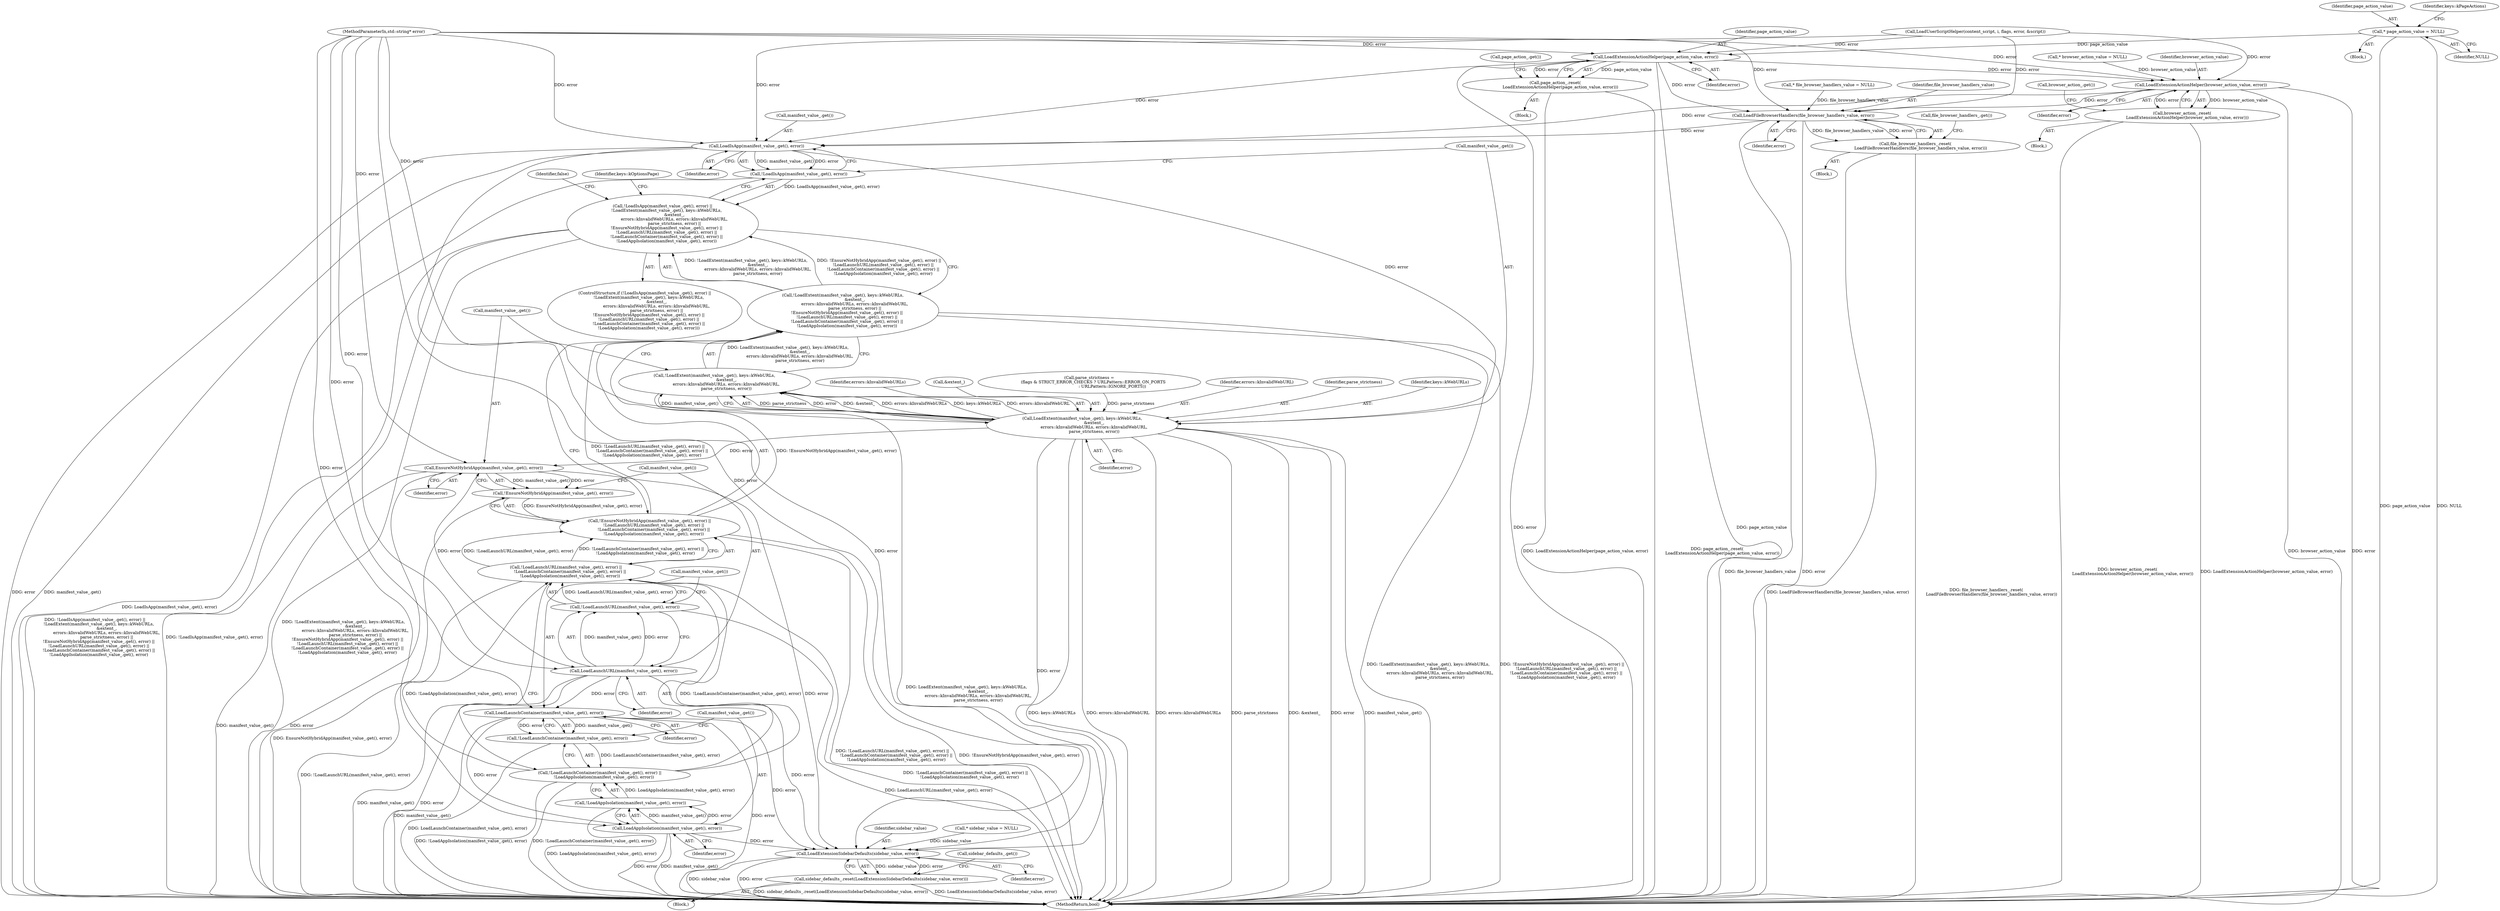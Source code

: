 digraph "0_Chrome_c63f2b7fe4fe2977f858a8e36d5f48db17eff2e7_30@pointer" {
"1001096" [label="(Call,* page_action_value = NULL)"];
"1001178" [label="(Call,LoadExtensionActionHelper(page_action_value, error))"];
"1001177" [label="(Call,page_action_.reset(\n        LoadExtensionActionHelper(page_action_value, error)))"];
"1001208" [label="(Call,LoadExtensionActionHelper(browser_action_value, error))"];
"1001207" [label="(Call,browser_action_.reset(\n        LoadExtensionActionHelper(browser_action_value, error)))"];
"1001238" [label="(Call,LoadFileBrowserHandlers(file_browser_handlers_value, error))"];
"1001237" [label="(Call,file_browser_handlers_.reset(\n        LoadFileBrowserHandlers(file_browser_handlers_value, error)))"];
"1001249" [label="(Call,LoadIsApp(manifest_value_.get(), error))"];
"1001248" [label="(Call,!LoadIsApp(manifest_value_.get(), error))"];
"1001247" [label="(Call,!LoadIsApp(manifest_value_.get(), error) ||\n      !LoadExtent(manifest_value_.get(), keys::kWebURLs,\n                  &extent_,\n                  errors::kInvalidWebURLs, errors::kInvalidWebURL,\n                  parse_strictness, error) ||\n      !EnsureNotHybridApp(manifest_value_.get(), error) ||\n      !LoadLaunchURL(manifest_value_.get(), error) ||\n      !LoadLaunchContainer(manifest_value_.get(), error) ||\n      !LoadAppIsolation(manifest_value_.get(), error))"];
"1001254" [label="(Call,LoadExtent(manifest_value_.get(), keys::kWebURLs,\n                  &extent_,\n                  errors::kInvalidWebURLs, errors::kInvalidWebURL,\n                  parse_strictness, error))"];
"1001253" [label="(Call,!LoadExtent(manifest_value_.get(), keys::kWebURLs,\n                  &extent_,\n                  errors::kInvalidWebURLs, errors::kInvalidWebURL,\n                  parse_strictness, error))"];
"1001252" [label="(Call,!LoadExtent(manifest_value_.get(), keys::kWebURLs,\n                  &extent_,\n                  errors::kInvalidWebURLs, errors::kInvalidWebURL,\n                  parse_strictness, error) ||\n      !EnsureNotHybridApp(manifest_value_.get(), error) ||\n      !LoadLaunchURL(manifest_value_.get(), error) ||\n      !LoadLaunchContainer(manifest_value_.get(), error) ||\n      !LoadAppIsolation(manifest_value_.get(), error))"];
"1001265" [label="(Call,EnsureNotHybridApp(manifest_value_.get(), error))"];
"1001264" [label="(Call,!EnsureNotHybridApp(manifest_value_.get(), error))"];
"1001263" [label="(Call,!EnsureNotHybridApp(manifest_value_.get(), error) ||\n      !LoadLaunchURL(manifest_value_.get(), error) ||\n      !LoadLaunchContainer(manifest_value_.get(), error) ||\n      !LoadAppIsolation(manifest_value_.get(), error))"];
"1001270" [label="(Call,LoadLaunchURL(manifest_value_.get(), error))"];
"1001269" [label="(Call,!LoadLaunchURL(manifest_value_.get(), error))"];
"1001268" [label="(Call,!LoadLaunchURL(manifest_value_.get(), error) ||\n      !LoadLaunchContainer(manifest_value_.get(), error) ||\n      !LoadAppIsolation(manifest_value_.get(), error))"];
"1001275" [label="(Call,LoadLaunchContainer(manifest_value_.get(), error))"];
"1001274" [label="(Call,!LoadLaunchContainer(manifest_value_.get(), error))"];
"1001273" [label="(Call,!LoadLaunchContainer(manifest_value_.get(), error) ||\n      !LoadAppIsolation(manifest_value_.get(), error))"];
"1001279" [label="(Call,LoadAppIsolation(manifest_value_.get(), error))"];
"1001278" [label="(Call,!LoadAppIsolation(manifest_value_.get(), error))"];
"1002141" [label="(Call,LoadExtensionSidebarDefaults(sidebar_value, error))"];
"1002140" [label="(Call,sidebar_defaults_.reset(LoadExtensionSidebarDefaults(sidebar_value, error)))"];
"1002146" [label="(Call,sidebar_defaults_.get())"];
"1001267" [label="(Identifier,error)"];
"1001098" [label="(Identifier,NULL)"];
"1001284" [label="(Identifier,false)"];
"1001238" [label="(Call,LoadFileBrowserHandlers(file_browser_handlers_value, error))"];
"1001269" [label="(Call,!LoadLaunchURL(manifest_value_.get(), error))"];
"1001248" [label="(Call,!LoadIsApp(manifest_value_.get(), error))"];
"1001180" [label="(Identifier,error)"];
"1002142" [label="(Identifier,sidebar_value)"];
"1001213" [label="(Call,browser_action_.get())"];
"1000111" [label="(Block,)"];
"1001219" [label="(Block,)"];
"1001247" [label="(Call,!LoadIsApp(manifest_value_.get(), error) ||\n      !LoadExtent(manifest_value_.get(), keys::kWebURLs,\n                  &extent_,\n                  errors::kInvalidWebURLs, errors::kInvalidWebURL,\n                  parse_strictness, error) ||\n      !EnsureNotHybridApp(manifest_value_.get(), error) ||\n      !LoadLaunchURL(manifest_value_.get(), error) ||\n      !LoadLaunchContainer(manifest_value_.get(), error) ||\n      !LoadAppIsolation(manifest_value_.get(), error))"];
"1001259" [label="(Identifier,errors::kInvalidWebURLs)"];
"1001240" [label="(Identifier,error)"];
"1001270" [label="(Call,LoadLaunchURL(manifest_value_.get(), error))"];
"1001096" [label="(Call,* page_action_value = NULL)"];
"1001257" [label="(Call,&extent_)"];
"1001255" [label="(Call,manifest_value_.get())"];
"1001191" [label="(Call,* browser_action_value = NULL)"];
"1001254" [label="(Call,LoadExtent(manifest_value_.get(), keys::kWebURLs,\n                  &extent_,\n                  errors::kInvalidWebURLs, errors::kInvalidWebURL,\n                  parse_strictness, error))"];
"1001243" [label="(Call,file_browser_handlers_.get())"];
"1001265" [label="(Call,EnsureNotHybridApp(manifest_value_.get(), error))"];
"1001075" [label="(Call,LoadUserScriptHelper(content_script, i, flags, error, &script))"];
"1001266" [label="(Call,manifest_value_.get())"];
"1002113" [label="(Call,* sidebar_value = NULL)"];
"1001252" [label="(Call,!LoadExtent(manifest_value_.get(), keys::kWebURLs,\n                  &extent_,\n                  errors::kInvalidWebURLs, errors::kInvalidWebURL,\n                  parse_strictness, error) ||\n      !EnsureNotHybridApp(manifest_value_.get(), error) ||\n      !LoadLaunchURL(manifest_value_.get(), error) ||\n      !LoadLaunchContainer(manifest_value_.get(), error) ||\n      !LoadAppIsolation(manifest_value_.get(), error))"];
"1001263" [label="(Call,!EnsureNotHybridApp(manifest_value_.get(), error) ||\n      !LoadLaunchURL(manifest_value_.get(), error) ||\n      !LoadLaunchContainer(manifest_value_.get(), error) ||\n      !LoadAppIsolation(manifest_value_.get(), error))"];
"1001273" [label="(Call,!LoadLaunchContainer(manifest_value_.get(), error) ||\n      !LoadAppIsolation(manifest_value_.get(), error))"];
"1001268" [label="(Call,!LoadLaunchURL(manifest_value_.get(), error) ||\n      !LoadLaunchContainer(manifest_value_.get(), error) ||\n      !LoadAppIsolation(manifest_value_.get(), error))"];
"1001208" [label="(Call,LoadExtensionActionHelper(browser_action_value, error))"];
"1001274" [label="(Call,!LoadLaunchContainer(manifest_value_.get(), error))"];
"1001097" [label="(Identifier,page_action_value)"];
"1001207" [label="(Call,browser_action_.reset(\n        LoadExtensionActionHelper(browser_action_value, error)))"];
"1001249" [label="(Call,LoadIsApp(manifest_value_.get(), error))"];
"1001189" [label="(Block,)"];
"1001276" [label="(Call,manifest_value_.get())"];
"1001101" [label="(Identifier,keys::kPageActions)"];
"1000110" [label="(MethodParameterIn,std::string* error)"];
"1001221" [label="(Call,* file_browser_handlers_value = NULL)"];
"1001279" [label="(Call,LoadAppIsolation(manifest_value_.get(), error))"];
"1001177" [label="(Call,page_action_.reset(\n        LoadExtensionActionHelper(page_action_value, error)))"];
"1001251" [label="(Identifier,error)"];
"1001280" [label="(Call,manifest_value_.get())"];
"1001178" [label="(Call,LoadExtensionActionHelper(page_action_value, error))"];
"1000113" [label="(Call,parse_strictness =\n      (flags & STRICT_ERROR_CHECKS ? URLPattern::ERROR_ON_PORTS\n                                   : URLPattern::IGNORE_PORTS))"];
"1001272" [label="(Identifier,error)"];
"1001281" [label="(Identifier,error)"];
"1001210" [label="(Identifier,error)"];
"1001237" [label="(Call,file_browser_handlers_.reset(\n        LoadFileBrowserHandlers(file_browser_handlers_value, error)))"];
"1001246" [label="(ControlStructure,if (!LoadIsApp(manifest_value_.get(), error) ||\n      !LoadExtent(manifest_value_.get(), keys::kWebURLs,\n                  &extent_,\n                  errors::kInvalidWebURLs, errors::kInvalidWebURL,\n                  parse_strictness, error) ||\n      !EnsureNotHybridApp(manifest_value_.get(), error) ||\n      !LoadLaunchURL(manifest_value_.get(), error) ||\n      !LoadLaunchContainer(manifest_value_.get(), error) ||\n      !LoadAppIsolation(manifest_value_.get(), error)))"];
"1001260" [label="(Identifier,errors::kInvalidWebURL)"];
"1001271" [label="(Call,manifest_value_.get())"];
"1002140" [label="(Call,sidebar_defaults_.reset(LoadExtensionSidebarDefaults(sidebar_value, error)))"];
"1002143" [label="(Identifier,error)"];
"1001209" [label="(Identifier,browser_action_value)"];
"1001176" [label="(Block,)"];
"1001261" [label="(Identifier,parse_strictness)"];
"1001262" [label="(Identifier,error)"];
"1001275" [label="(Call,LoadLaunchContainer(manifest_value_.get(), error))"];
"1001256" [label="(Identifier,keys::kWebURLs)"];
"1001179" [label="(Identifier,page_action_value)"];
"1002111" [label="(Block,)"];
"1002448" [label="(MethodReturn,bool)"];
"1001239" [label="(Identifier,file_browser_handlers_value)"];
"1001277" [label="(Identifier,error)"];
"1001278" [label="(Call,!LoadAppIsolation(manifest_value_.get(), error))"];
"1002141" [label="(Call,LoadExtensionSidebarDefaults(sidebar_value, error))"];
"1001264" [label="(Call,!EnsureNotHybridApp(manifest_value_.get(), error))"];
"1001183" [label="(Call,page_action_.get())"];
"1001287" [label="(Identifier,keys::kOptionsPage)"];
"1001253" [label="(Call,!LoadExtent(manifest_value_.get(), keys::kWebURLs,\n                  &extent_,\n                  errors::kInvalidWebURLs, errors::kInvalidWebURL,\n                  parse_strictness, error))"];
"1001250" [label="(Call,manifest_value_.get())"];
"1001096" -> "1000111"  [label="AST: "];
"1001096" -> "1001098"  [label="CFG: "];
"1001097" -> "1001096"  [label="AST: "];
"1001098" -> "1001096"  [label="AST: "];
"1001101" -> "1001096"  [label="CFG: "];
"1001096" -> "1002448"  [label="DDG: page_action_value"];
"1001096" -> "1002448"  [label="DDG: NULL"];
"1001096" -> "1001178"  [label="DDG: page_action_value"];
"1001178" -> "1001177"  [label="AST: "];
"1001178" -> "1001180"  [label="CFG: "];
"1001179" -> "1001178"  [label="AST: "];
"1001180" -> "1001178"  [label="AST: "];
"1001177" -> "1001178"  [label="CFG: "];
"1001178" -> "1002448"  [label="DDG: page_action_value"];
"1001178" -> "1002448"  [label="DDG: error"];
"1001178" -> "1001177"  [label="DDG: page_action_value"];
"1001178" -> "1001177"  [label="DDG: error"];
"1001075" -> "1001178"  [label="DDG: error"];
"1000110" -> "1001178"  [label="DDG: error"];
"1001178" -> "1001208"  [label="DDG: error"];
"1001178" -> "1001238"  [label="DDG: error"];
"1001178" -> "1001249"  [label="DDG: error"];
"1001177" -> "1001176"  [label="AST: "];
"1001183" -> "1001177"  [label="CFG: "];
"1001177" -> "1002448"  [label="DDG: page_action_.reset(\n        LoadExtensionActionHelper(page_action_value, error))"];
"1001177" -> "1002448"  [label="DDG: LoadExtensionActionHelper(page_action_value, error)"];
"1001208" -> "1001207"  [label="AST: "];
"1001208" -> "1001210"  [label="CFG: "];
"1001209" -> "1001208"  [label="AST: "];
"1001210" -> "1001208"  [label="AST: "];
"1001207" -> "1001208"  [label="CFG: "];
"1001208" -> "1002448"  [label="DDG: browser_action_value"];
"1001208" -> "1002448"  [label="DDG: error"];
"1001208" -> "1001207"  [label="DDG: browser_action_value"];
"1001208" -> "1001207"  [label="DDG: error"];
"1001191" -> "1001208"  [label="DDG: browser_action_value"];
"1001075" -> "1001208"  [label="DDG: error"];
"1000110" -> "1001208"  [label="DDG: error"];
"1001208" -> "1001238"  [label="DDG: error"];
"1001208" -> "1001249"  [label="DDG: error"];
"1001207" -> "1001189"  [label="AST: "];
"1001213" -> "1001207"  [label="CFG: "];
"1001207" -> "1002448"  [label="DDG: LoadExtensionActionHelper(browser_action_value, error)"];
"1001207" -> "1002448"  [label="DDG: browser_action_.reset(\n        LoadExtensionActionHelper(browser_action_value, error))"];
"1001238" -> "1001237"  [label="AST: "];
"1001238" -> "1001240"  [label="CFG: "];
"1001239" -> "1001238"  [label="AST: "];
"1001240" -> "1001238"  [label="AST: "];
"1001237" -> "1001238"  [label="CFG: "];
"1001238" -> "1002448"  [label="DDG: file_browser_handlers_value"];
"1001238" -> "1002448"  [label="DDG: error"];
"1001238" -> "1001237"  [label="DDG: file_browser_handlers_value"];
"1001238" -> "1001237"  [label="DDG: error"];
"1001221" -> "1001238"  [label="DDG: file_browser_handlers_value"];
"1001075" -> "1001238"  [label="DDG: error"];
"1000110" -> "1001238"  [label="DDG: error"];
"1001238" -> "1001249"  [label="DDG: error"];
"1001237" -> "1001219"  [label="AST: "];
"1001243" -> "1001237"  [label="CFG: "];
"1001237" -> "1002448"  [label="DDG: LoadFileBrowserHandlers(file_browser_handlers_value, error)"];
"1001237" -> "1002448"  [label="DDG: file_browser_handlers_.reset(\n        LoadFileBrowserHandlers(file_browser_handlers_value, error))"];
"1001249" -> "1001248"  [label="AST: "];
"1001249" -> "1001251"  [label="CFG: "];
"1001250" -> "1001249"  [label="AST: "];
"1001251" -> "1001249"  [label="AST: "];
"1001248" -> "1001249"  [label="CFG: "];
"1001249" -> "1002448"  [label="DDG: error"];
"1001249" -> "1002448"  [label="DDG: manifest_value_.get()"];
"1001249" -> "1001248"  [label="DDG: manifest_value_.get()"];
"1001249" -> "1001248"  [label="DDG: error"];
"1001075" -> "1001249"  [label="DDG: error"];
"1000110" -> "1001249"  [label="DDG: error"];
"1001249" -> "1001254"  [label="DDG: error"];
"1001249" -> "1002141"  [label="DDG: error"];
"1001248" -> "1001247"  [label="AST: "];
"1001255" -> "1001248"  [label="CFG: "];
"1001247" -> "1001248"  [label="CFG: "];
"1001248" -> "1002448"  [label="DDG: LoadIsApp(manifest_value_.get(), error)"];
"1001248" -> "1001247"  [label="DDG: LoadIsApp(manifest_value_.get(), error)"];
"1001247" -> "1001246"  [label="AST: "];
"1001247" -> "1001252"  [label="CFG: "];
"1001252" -> "1001247"  [label="AST: "];
"1001284" -> "1001247"  [label="CFG: "];
"1001287" -> "1001247"  [label="CFG: "];
"1001247" -> "1002448"  [label="DDG: !LoadIsApp(manifest_value_.get(), error) ||\n      !LoadExtent(manifest_value_.get(), keys::kWebURLs,\n                  &extent_,\n                  errors::kInvalidWebURLs, errors::kInvalidWebURL,\n                  parse_strictness, error) ||\n      !EnsureNotHybridApp(manifest_value_.get(), error) ||\n      !LoadLaunchURL(manifest_value_.get(), error) ||\n      !LoadLaunchContainer(manifest_value_.get(), error) ||\n      !LoadAppIsolation(manifest_value_.get(), error)"];
"1001247" -> "1002448"  [label="DDG: !LoadIsApp(manifest_value_.get(), error)"];
"1001247" -> "1002448"  [label="DDG: !LoadExtent(manifest_value_.get(), keys::kWebURLs,\n                  &extent_,\n                  errors::kInvalidWebURLs, errors::kInvalidWebURL,\n                  parse_strictness, error) ||\n      !EnsureNotHybridApp(manifest_value_.get(), error) ||\n      !LoadLaunchURL(manifest_value_.get(), error) ||\n      !LoadLaunchContainer(manifest_value_.get(), error) ||\n      !LoadAppIsolation(manifest_value_.get(), error)"];
"1001252" -> "1001247"  [label="DDG: !LoadExtent(manifest_value_.get(), keys::kWebURLs,\n                  &extent_,\n                  errors::kInvalidWebURLs, errors::kInvalidWebURL,\n                  parse_strictness, error)"];
"1001252" -> "1001247"  [label="DDG: !EnsureNotHybridApp(manifest_value_.get(), error) ||\n      !LoadLaunchURL(manifest_value_.get(), error) ||\n      !LoadLaunchContainer(manifest_value_.get(), error) ||\n      !LoadAppIsolation(manifest_value_.get(), error)"];
"1001254" -> "1001253"  [label="AST: "];
"1001254" -> "1001262"  [label="CFG: "];
"1001255" -> "1001254"  [label="AST: "];
"1001256" -> "1001254"  [label="AST: "];
"1001257" -> "1001254"  [label="AST: "];
"1001259" -> "1001254"  [label="AST: "];
"1001260" -> "1001254"  [label="AST: "];
"1001261" -> "1001254"  [label="AST: "];
"1001262" -> "1001254"  [label="AST: "];
"1001253" -> "1001254"  [label="CFG: "];
"1001254" -> "1002448"  [label="DDG: &extent_"];
"1001254" -> "1002448"  [label="DDG: error"];
"1001254" -> "1002448"  [label="DDG: manifest_value_.get()"];
"1001254" -> "1002448"  [label="DDG: keys::kWebURLs"];
"1001254" -> "1002448"  [label="DDG: errors::kInvalidWebURL"];
"1001254" -> "1002448"  [label="DDG: errors::kInvalidWebURLs"];
"1001254" -> "1002448"  [label="DDG: parse_strictness"];
"1001254" -> "1001253"  [label="DDG: parse_strictness"];
"1001254" -> "1001253"  [label="DDG: error"];
"1001254" -> "1001253"  [label="DDG: &extent_"];
"1001254" -> "1001253"  [label="DDG: errors::kInvalidWebURLs"];
"1001254" -> "1001253"  [label="DDG: keys::kWebURLs"];
"1001254" -> "1001253"  [label="DDG: errors::kInvalidWebURL"];
"1001254" -> "1001253"  [label="DDG: manifest_value_.get()"];
"1000113" -> "1001254"  [label="DDG: parse_strictness"];
"1000110" -> "1001254"  [label="DDG: error"];
"1001254" -> "1001265"  [label="DDG: error"];
"1001254" -> "1002141"  [label="DDG: error"];
"1001253" -> "1001252"  [label="AST: "];
"1001266" -> "1001253"  [label="CFG: "];
"1001252" -> "1001253"  [label="CFG: "];
"1001253" -> "1002448"  [label="DDG: LoadExtent(manifest_value_.get(), keys::kWebURLs,\n                  &extent_,\n                  errors::kInvalidWebURLs, errors::kInvalidWebURL,\n                  parse_strictness, error)"];
"1001253" -> "1001252"  [label="DDG: LoadExtent(manifest_value_.get(), keys::kWebURLs,\n                  &extent_,\n                  errors::kInvalidWebURLs, errors::kInvalidWebURL,\n                  parse_strictness, error)"];
"1001252" -> "1001263"  [label="CFG: "];
"1001263" -> "1001252"  [label="AST: "];
"1001252" -> "1002448"  [label="DDG: !LoadExtent(manifest_value_.get(), keys::kWebURLs,\n                  &extent_,\n                  errors::kInvalidWebURLs, errors::kInvalidWebURL,\n                  parse_strictness, error)"];
"1001252" -> "1002448"  [label="DDG: !EnsureNotHybridApp(manifest_value_.get(), error) ||\n      !LoadLaunchURL(manifest_value_.get(), error) ||\n      !LoadLaunchContainer(manifest_value_.get(), error) ||\n      !LoadAppIsolation(manifest_value_.get(), error)"];
"1001263" -> "1001252"  [label="DDG: !EnsureNotHybridApp(manifest_value_.get(), error)"];
"1001263" -> "1001252"  [label="DDG: !LoadLaunchURL(manifest_value_.get(), error) ||\n      !LoadLaunchContainer(manifest_value_.get(), error) ||\n      !LoadAppIsolation(manifest_value_.get(), error)"];
"1001265" -> "1001264"  [label="AST: "];
"1001265" -> "1001267"  [label="CFG: "];
"1001266" -> "1001265"  [label="AST: "];
"1001267" -> "1001265"  [label="AST: "];
"1001264" -> "1001265"  [label="CFG: "];
"1001265" -> "1002448"  [label="DDG: manifest_value_.get()"];
"1001265" -> "1002448"  [label="DDG: error"];
"1001265" -> "1001264"  [label="DDG: manifest_value_.get()"];
"1001265" -> "1001264"  [label="DDG: error"];
"1000110" -> "1001265"  [label="DDG: error"];
"1001265" -> "1001270"  [label="DDG: error"];
"1001265" -> "1002141"  [label="DDG: error"];
"1001264" -> "1001263"  [label="AST: "];
"1001271" -> "1001264"  [label="CFG: "];
"1001263" -> "1001264"  [label="CFG: "];
"1001264" -> "1002448"  [label="DDG: EnsureNotHybridApp(manifest_value_.get(), error)"];
"1001264" -> "1001263"  [label="DDG: EnsureNotHybridApp(manifest_value_.get(), error)"];
"1001263" -> "1001268"  [label="CFG: "];
"1001268" -> "1001263"  [label="AST: "];
"1001263" -> "1002448"  [label="DDG: !LoadLaunchURL(manifest_value_.get(), error) ||\n      !LoadLaunchContainer(manifest_value_.get(), error) ||\n      !LoadAppIsolation(manifest_value_.get(), error)"];
"1001263" -> "1002448"  [label="DDG: !EnsureNotHybridApp(manifest_value_.get(), error)"];
"1001268" -> "1001263"  [label="DDG: !LoadLaunchURL(manifest_value_.get(), error)"];
"1001268" -> "1001263"  [label="DDG: !LoadLaunchContainer(manifest_value_.get(), error) ||\n      !LoadAppIsolation(manifest_value_.get(), error)"];
"1001270" -> "1001269"  [label="AST: "];
"1001270" -> "1001272"  [label="CFG: "];
"1001271" -> "1001270"  [label="AST: "];
"1001272" -> "1001270"  [label="AST: "];
"1001269" -> "1001270"  [label="CFG: "];
"1001270" -> "1002448"  [label="DDG: manifest_value_.get()"];
"1001270" -> "1002448"  [label="DDG: error"];
"1001270" -> "1001269"  [label="DDG: manifest_value_.get()"];
"1001270" -> "1001269"  [label="DDG: error"];
"1000110" -> "1001270"  [label="DDG: error"];
"1001270" -> "1001275"  [label="DDG: error"];
"1001270" -> "1002141"  [label="DDG: error"];
"1001269" -> "1001268"  [label="AST: "];
"1001276" -> "1001269"  [label="CFG: "];
"1001268" -> "1001269"  [label="CFG: "];
"1001269" -> "1002448"  [label="DDG: LoadLaunchURL(manifest_value_.get(), error)"];
"1001269" -> "1001268"  [label="DDG: LoadLaunchURL(manifest_value_.get(), error)"];
"1001268" -> "1001273"  [label="CFG: "];
"1001273" -> "1001268"  [label="AST: "];
"1001268" -> "1002448"  [label="DDG: !LoadLaunchContainer(manifest_value_.get(), error) ||\n      !LoadAppIsolation(manifest_value_.get(), error)"];
"1001268" -> "1002448"  [label="DDG: !LoadLaunchURL(manifest_value_.get(), error)"];
"1001273" -> "1001268"  [label="DDG: !LoadLaunchContainer(manifest_value_.get(), error)"];
"1001273" -> "1001268"  [label="DDG: !LoadAppIsolation(manifest_value_.get(), error)"];
"1001275" -> "1001274"  [label="AST: "];
"1001275" -> "1001277"  [label="CFG: "];
"1001276" -> "1001275"  [label="AST: "];
"1001277" -> "1001275"  [label="AST: "];
"1001274" -> "1001275"  [label="CFG: "];
"1001275" -> "1002448"  [label="DDG: error"];
"1001275" -> "1002448"  [label="DDG: manifest_value_.get()"];
"1001275" -> "1001274"  [label="DDG: manifest_value_.get()"];
"1001275" -> "1001274"  [label="DDG: error"];
"1000110" -> "1001275"  [label="DDG: error"];
"1001275" -> "1001279"  [label="DDG: error"];
"1001275" -> "1002141"  [label="DDG: error"];
"1001274" -> "1001273"  [label="AST: "];
"1001280" -> "1001274"  [label="CFG: "];
"1001273" -> "1001274"  [label="CFG: "];
"1001274" -> "1002448"  [label="DDG: LoadLaunchContainer(manifest_value_.get(), error)"];
"1001274" -> "1001273"  [label="DDG: LoadLaunchContainer(manifest_value_.get(), error)"];
"1001273" -> "1001278"  [label="CFG: "];
"1001278" -> "1001273"  [label="AST: "];
"1001273" -> "1002448"  [label="DDG: !LoadAppIsolation(manifest_value_.get(), error)"];
"1001273" -> "1002448"  [label="DDG: !LoadLaunchContainer(manifest_value_.get(), error)"];
"1001278" -> "1001273"  [label="DDG: LoadAppIsolation(manifest_value_.get(), error)"];
"1001279" -> "1001278"  [label="AST: "];
"1001279" -> "1001281"  [label="CFG: "];
"1001280" -> "1001279"  [label="AST: "];
"1001281" -> "1001279"  [label="AST: "];
"1001278" -> "1001279"  [label="CFG: "];
"1001279" -> "1002448"  [label="DDG: manifest_value_.get()"];
"1001279" -> "1002448"  [label="DDG: error"];
"1001279" -> "1001278"  [label="DDG: manifest_value_.get()"];
"1001279" -> "1001278"  [label="DDG: error"];
"1000110" -> "1001279"  [label="DDG: error"];
"1001279" -> "1002141"  [label="DDG: error"];
"1001278" -> "1002448"  [label="DDG: LoadAppIsolation(manifest_value_.get(), error)"];
"1002141" -> "1002140"  [label="AST: "];
"1002141" -> "1002143"  [label="CFG: "];
"1002142" -> "1002141"  [label="AST: "];
"1002143" -> "1002141"  [label="AST: "];
"1002140" -> "1002141"  [label="CFG: "];
"1002141" -> "1002448"  [label="DDG: sidebar_value"];
"1002141" -> "1002448"  [label="DDG: error"];
"1002141" -> "1002140"  [label="DDG: sidebar_value"];
"1002141" -> "1002140"  [label="DDG: error"];
"1002113" -> "1002141"  [label="DDG: sidebar_value"];
"1000110" -> "1002141"  [label="DDG: error"];
"1002140" -> "1002111"  [label="AST: "];
"1002146" -> "1002140"  [label="CFG: "];
"1002140" -> "1002448"  [label="DDG: sidebar_defaults_.reset(LoadExtensionSidebarDefaults(sidebar_value, error))"];
"1002140" -> "1002448"  [label="DDG: LoadExtensionSidebarDefaults(sidebar_value, error)"];
}
